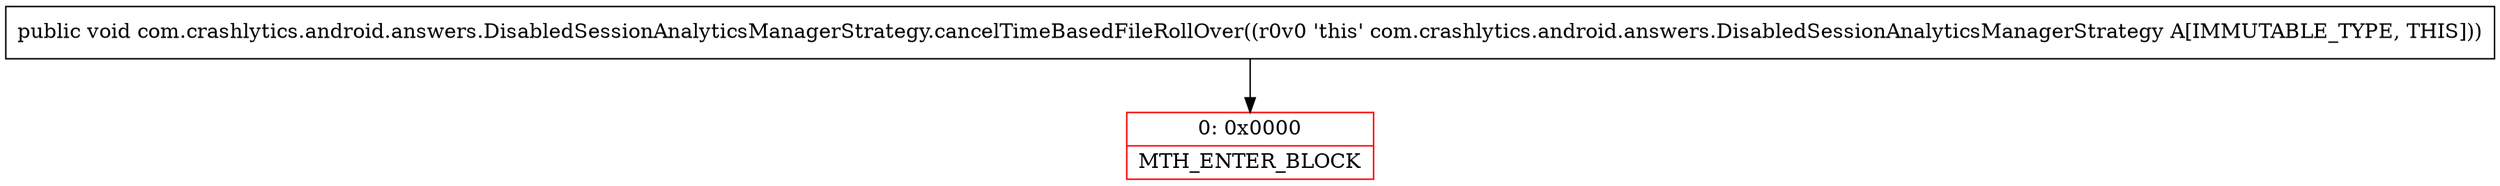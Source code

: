 digraph "CFG forcom.crashlytics.android.answers.DisabledSessionAnalyticsManagerStrategy.cancelTimeBasedFileRollOver()V" {
subgraph cluster_Region_1741773037 {
label = "R(0)";
node [shape=record,color=blue];
}
Node_0 [shape=record,color=red,label="{0\:\ 0x0000|MTH_ENTER_BLOCK\l}"];
MethodNode[shape=record,label="{public void com.crashlytics.android.answers.DisabledSessionAnalyticsManagerStrategy.cancelTimeBasedFileRollOver((r0v0 'this' com.crashlytics.android.answers.DisabledSessionAnalyticsManagerStrategy A[IMMUTABLE_TYPE, THIS])) }"];
MethodNode -> Node_0;
}

